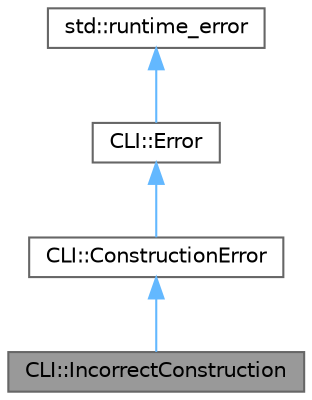 digraph "CLI::IncorrectConstruction"
{
 // LATEX_PDF_SIZE
  bgcolor="transparent";
  edge [fontname=Helvetica,fontsize=10,labelfontname=Helvetica,labelfontsize=10];
  node [fontname=Helvetica,fontsize=10,shape=box,height=0.2,width=0.4];
  Node1 [id="Node000001",label="CLI::IncorrectConstruction",height=0.2,width=0.4,color="gray40", fillcolor="grey60", style="filled", fontcolor="black",tooltip="Thrown when an option is set to conflicting values (non-vector and multi args, for example)"];
  Node2 -> Node1 [id="edge4_Node000001_Node000002",dir="back",color="steelblue1",style="solid",tooltip=" "];
  Node2 [id="Node000002",label="CLI::ConstructionError",height=0.2,width=0.4,color="gray40", fillcolor="white", style="filled",URL="$class_c_l_i_1_1_construction_error.html",tooltip="Construction errors (not in parsing)"];
  Node3 -> Node2 [id="edge5_Node000002_Node000003",dir="back",color="steelblue1",style="solid",tooltip=" "];
  Node3 [id="Node000003",label="CLI::Error",height=0.2,width=0.4,color="gray40", fillcolor="white", style="filled",URL="$class_c_l_i_1_1_error.html",tooltip="All errors derive from this one"];
  Node4 -> Node3 [id="edge6_Node000003_Node000004",dir="back",color="steelblue1",style="solid",tooltip=" "];
  Node4 [id="Node000004",label="std::runtime_error",height=0.2,width=0.4,color="gray40", fillcolor="white", style="filled",tooltip=" "];
}
